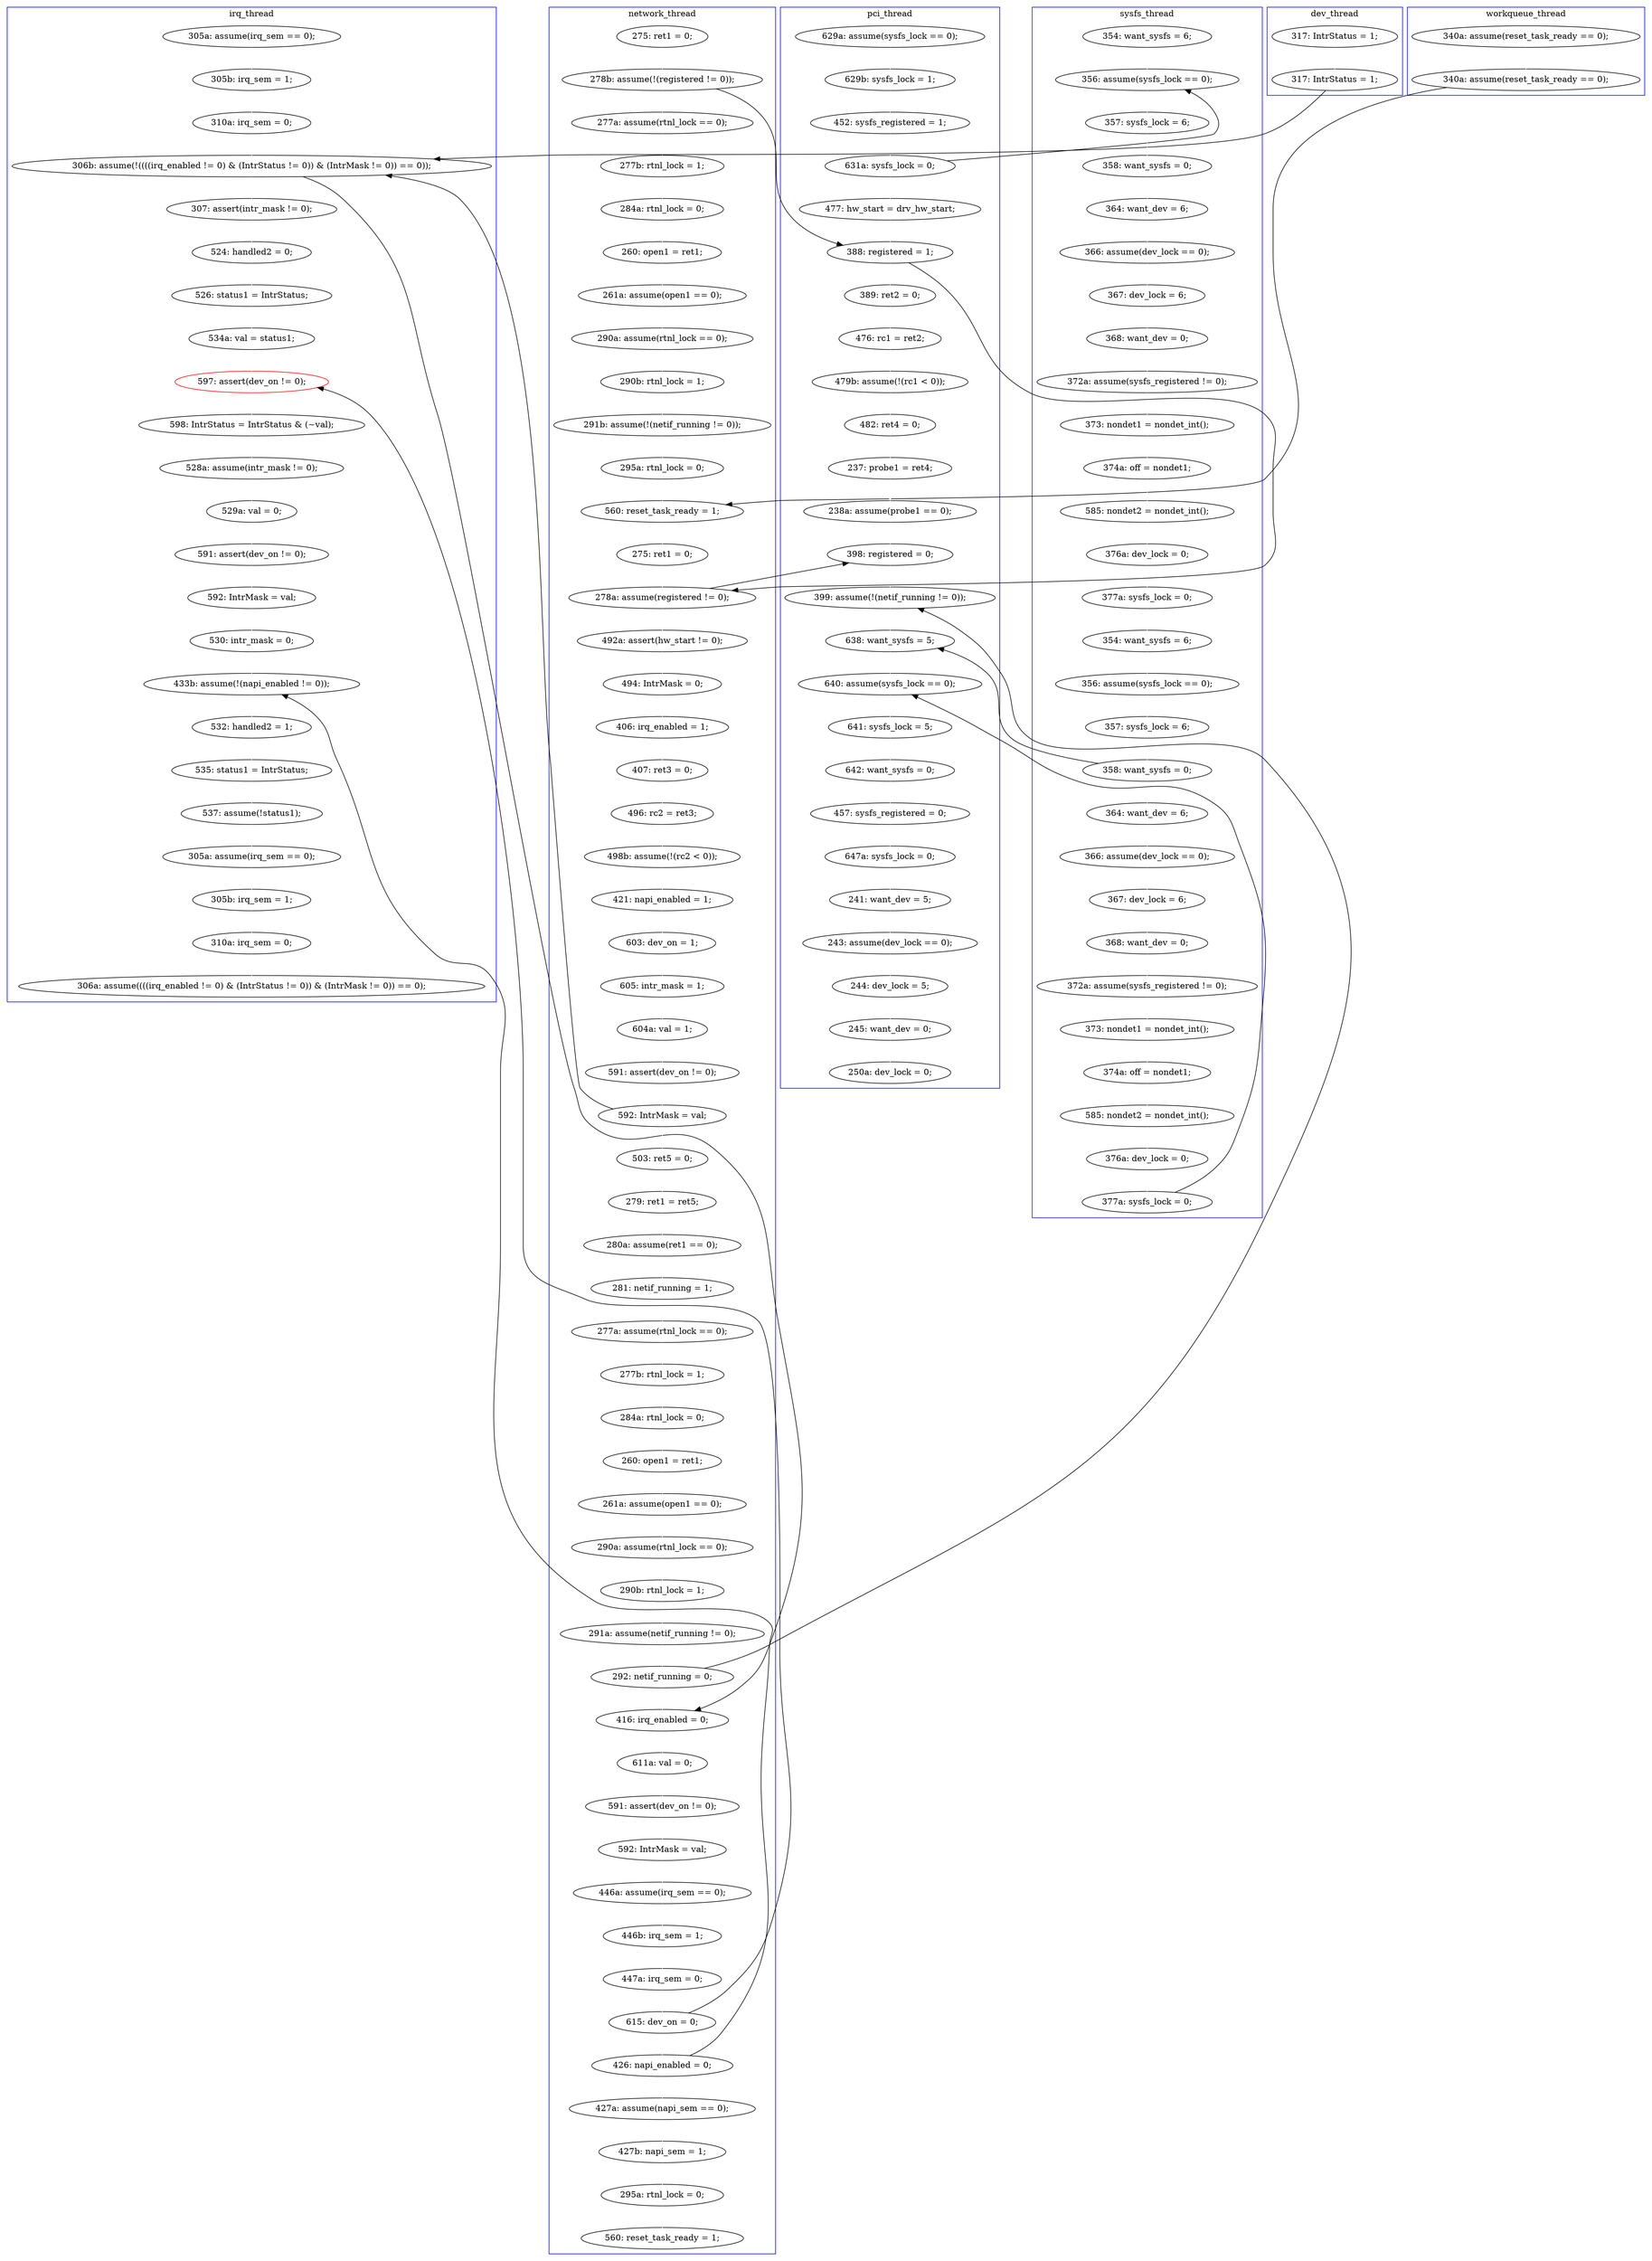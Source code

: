 digraph Counterexample {
	99 -> 100 [color = white, style = solid]
	102 -> 116 [color = black, style = solid, constraint = false]
	51 -> 53 [color = white, style = solid]
	187 -> 191 [color = white, style = solid]
	255 -> 290 [color = black, style = solid, constraint = false]
	111 -> 116 [color = white, style = solid]
	269 -> 290 [color = white, style = solid]
	40 -> 49 [color = white, style = solid]
	261 -> 262 [color = white, style = solid]
	184 -> 186 [color = white, style = solid]
	204 -> 209 [color = white, style = solid]
	216 -> 217 [color = white, style = solid]
	252 -> 253 [color = white, style = solid]
	258 -> 259 [color = white, style = solid]
	90 -> 92 [color = white, style = solid]
	60 -> 61 [color = white, style = solid]
	283 -> 291 [color = black, style = solid, constraint = false]
	170 -> 171 [color = white, style = solid]
	124 -> 129 [color = white, style = solid]
	148 -> 149 [color = white, style = solid]
	274 -> 275 [color = white, style = solid]
	136 -> 137 [color = white, style = solid]
	124 -> 268 [color = black, style = solid, constraint = false]
	231 -> 232 [color = white, style = solid]
	232 -> 234 [color = white, style = solid]
	228 -> 231 [color = white, style = solid]
	49 -> 51 [color = white, style = solid]
	135 -> 136 [color = white, style = solid]
	161 -> 162 [color = white, style = solid]
	225 -> 228 [color = white, style = solid]
	311 -> 312 [color = white, style = solid]
	173 -> 210 [color = white, style = solid]
	34 -> 60 [color = white, style = solid]
	191 -> 192 [color = white, style = solid]
	256 -> 257 [color = white, style = solid]
	186 -> 187 [color = white, style = solid]
	254 -> 255 [color = white, style = solid]
	259 -> 261 [color = white, style = solid]
	152 -> 173 [color = black, style = solid, constraint = false]
	262 -> 263 [color = white, style = solid]
	173 -> 180 [color = black, style = solid, constraint = false]
	107 -> 108 [color = white, style = solid]
	263 -> 266 [color = white, style = solid]
	243 -> 244 [color = white, style = solid]
	249 -> 250 [color = white, style = solid]
	70 -> 73 [color = white, style = solid]
	66 -> 69 [color = white, style = solid]
	101 -> 173 [color = black, style = solid, constraint = false]
	122 -> 124 [color = white, style = solid]
	268 -> 269 [color = white, style = solid]
	31 -> 34 [color = white, style = solid]
	237 -> 241 [color = white, style = solid]
	303 -> 305 [color = white, style = solid]
	292 -> 293 [color = white, style = solid]
	164 -> 167 [color = white, style = solid]
	39 -> 40 [color = white, style = solid]
	219 -> 225 [color = white, style = solid]
	58 -> 59 [color = white, style = solid]
	174 -> 175 [color = white, style = solid]
	79 -> 101 [color = white, style = solid]
	156 -> 159 [color = white, style = solid]
	276 -> 280 [color = white, style = solid]
	163 -> 164 [color = white, style = solid]
	278 -> 283 [color = white, style = solid]
	108 -> 109 [color = white, style = solid]
	293 -> 303 [color = white, style = solid]
	45 -> 102 [color = white, style = solid]
	147 -> 148 [color = white, style = solid]
	152 -> 155 [color = white, style = solid]
	235 -> 237 [color = white, style = solid]
	73 -> 111 [color = white, style = solid]
	87 -> 88 [color = white, style = solid]
	171 -> 174 [color = white, style = solid]
	271 -> 274 [color = white, style = solid]
	257 -> 258 [color = white, style = solid]
	96 -> 99 [color = white, style = solid]
	160 -> 161 [color = white, style = solid]
	100 -> 103 [color = white, style = solid]
	62 -> 63 [color = white, style = solid]
	151 -> 152 [color = white, style = solid]
	159 -> 160 [color = white, style = solid]
	201 -> 204 [color = white, style = solid]
	200 -> 201 [color = white, style = solid]
	192 -> 193 [color = white, style = solid]
	193 -> 195 [color = white, style = solid]
	167 -> 170 [color = white, style = solid]
	291 -> 292 [color = white, style = solid]
	85 -> 86 [color = white, style = solid]
	106 -> 268 [color = white, style = solid]
	247 -> 249 [color = white, style = solid]
	162 -> 163 [color = white, style = solid]
	308 -> 310 [color = white, style = solid]
	180 -> 184 [color = white, style = solid]
	175 -> 269 [color = black, style = solid, constraint = false]
	83 -> 84 [color = white, style = solid]
	86 -> 87 [color = white, style = solid]
	93 -> 94 [color = white, style = solid]
	312 -> 313 [color = white, style = solid]
	116 -> 122 [color = white, style = solid]
	143 -> 147 [color = white, style = solid]
	290 -> 291 [color = white, style = solid]
	137 -> 140 [color = white, style = solid]
	217 -> 219 [color = white, style = solid]
	310 -> 311 [color = white, style = solid]
	140 -> 143 [color = white, style = solid]
	305 -> 308 [color = white, style = solid]
	103 -> 106 [color = white, style = solid]
	199 -> 200 [color = white, style = solid]
	130 -> 135 [color = white, style = solid]
	253 -> 254 [color = white, style = solid]
	241 -> 243 [color = white, style = solid]
	34 -> 58 [color = black, style = solid, constraint = false]
	89 -> 90 [color = white, style = solid]
	84 -> 85 [color = white, style = solid]
	266 -> 278 [color = white, style = solid]
	61 -> 62 [color = white, style = solid]
	275 -> 276 [color = white, style = solid]
	244 -> 271 [color = white, style = solid]
	129 -> 130 [color = white, style = solid]
	149 -> 151 [color = white, style = solid]
	195 -> 225 [color = black, style = solid, constraint = false]
	175 -> 180 [color = white, style = solid]
	88 -> 89 [color = white, style = solid]
	234 -> 235 [color = white, style = solid]
	199 -> 241 [color = black, style = solid, constraint = false]
	250 -> 252 [color = white, style = solid]
	59 -> 96 [color = white, style = solid]
	58 -> 124 [color = black, style = solid, constraint = false]
	94 -> 247 [color = white, style = solid]
	255 -> 256 [color = white, style = solid]
	53 -> 58 [color = white, style = solid]
	69 -> 70 [color = white, style = solid]
	51 -> 84 [color = black, style = solid, constraint = false]
	63 -> 66 [color = white, style = solid]
	195 -> 199 [color = white, style = solid]
	155 -> 156 [color = white, style = solid]
	210 -> 216 [color = white, style = solid]
	109 -> 173 [color = white, style = solid]
	92 -> 93 [color = white, style = solid]
	subgraph cluster5 {
		label = workqueue_thread
		color = blue
		102  [label = "340a: assume(reset_task_ready == 0);"]
		45  [label = "340a: assume(reset_task_ready == 0);"]
	}
	subgraph cluster7 {
		label = dev_thread
		color = blue
		101  [label = "317: IntrStatus = 1;"]
		79  [label = "317: IntrStatus = 1;"]
	}
	subgraph cluster6 {
		label = sysfs_thread
		color = blue
		89  [label = "367: dev_lock = 6;"]
		278  [label = "376a: dev_lock = 0;"]
		83  [label = "354: want_sysfs = 6;"]
		94  [label = "374a: off = nondet1;"]
		263  [label = "374a: off = nondet1;"]
		85  [label = "357: sysfs_lock = 6;"]
		92  [label = "372a: assume(sysfs_registered != 0);"]
		261  [label = "372a: assume(sysfs_registered != 0);"]
		283  [label = "377a: sysfs_lock = 0;"]
		252  [label = "354: want_sysfs = 6;"]
		93  [label = "373: nondet1 = nondet_int();"]
		258  [label = "367: dev_lock = 6;"]
		87  [label = "364: want_dev = 6;"]
		262  [label = "373: nondet1 = nondet_int();"]
		257  [label = "366: assume(dev_lock == 0);"]
		88  [label = "366: assume(dev_lock == 0);"]
		254  [label = "357: sysfs_lock = 6;"]
		250  [label = "377a: sysfs_lock = 0;"]
		84  [label = "356: assume(sysfs_lock == 0);"]
		259  [label = "368: want_dev = 0;"]
		256  [label = "364: want_dev = 6;"]
		266  [label = "585: nondet2 = nondet_int();"]
		253  [label = "356: assume(sysfs_lock == 0);"]
		90  [label = "368: want_dev = 0;"]
		247  [label = "585: nondet2 = nondet_int();"]
		255  [label = "358: want_sysfs = 0;"]
		86  [label = "358: want_sysfs = 0;"]
		249  [label = "376a: dev_lock = 0;"]
	}
	subgraph cluster1 {
		label = pci_thread
		color = blue
		40  [label = "629b: sysfs_lock = 1;"]
		49  [label = "452: sysfs_registered = 1;"]
		312  [label = "245: want_dev = 0;"]
		269  [label = "399: assume(!(netif_running != 0));"]
		311  [label = "244: dev_lock = 5;"]
		290  [label = "638: want_sysfs = 5;"]
		103  [label = "237: probe1 = ret4;"]
		100  [label = "482: ret4 = 0;"]
		310  [label = "243: assume(dev_lock == 0);"]
		305  [label = "647a: sysfs_lock = 0;"]
		106  [label = "238a: assume(probe1 == 0);"]
		268  [label = "398: registered = 0;"]
		59  [label = "389: ret2 = 0;"]
		291  [label = "640: assume(sysfs_lock == 0);"]
		99  [label = "479b: assume(!(rc1 < 0));"]
		39  [label = "629a: assume(sysfs_lock == 0);"]
		51  [label = "631a: sysfs_lock = 0;"]
		292  [label = "641: sysfs_lock = 5;"]
		53  [label = "477: hw_start = drv_hw_start;"]
		303  [label = "457: sysfs_registered = 0;"]
		308  [label = "241: want_dev = 5;"]
		58  [label = "388: registered = 1;"]
		313  [label = "250a: dev_lock = 0;"]
		293  [label = "642: want_sysfs = 0;"]
		96  [label = "476: rc1 = ret2;"]
	}
	subgraph cluster2 {
		label = network_thread
		color = blue
		162  [label = "277b: rtnl_lock = 1;"]
		129  [label = "492a: assert(hw_start != 0);"]
		62  [label = "284a: rtnl_lock = 0;"]
		163  [label = "284a: rtnl_lock = 0;"]
		124  [label = "278a: assume(registered != 0);"]
		111  [label = "295a: rtnl_lock = 0;"]
		60  [label = "277a: assume(rtnl_lock == 0);"]
		135  [label = "406: irq_enabled = 1;"]
		209  [label = "560: reset_task_ready = 1;"]
		201  [label = "427b: napi_sem = 1;"]
		151  [label = "591: assert(dev_on != 0);"]
		204  [label = "295a: rtnl_lock = 0;"]
		200  [label = "427a: assume(napi_sem == 0);"]
		167  [label = "261a: assume(open1 == 0);"]
		136  [label = "407: ret3 = 0;"]
		193  [label = "447a: irq_sem = 0;"]
		116  [label = "560: reset_task_ready = 1;"]
		186  [label = "591: assert(dev_on != 0);"]
		31  [label = "275: ret1 = 0;"]
		170  [label = "290a: assume(rtnl_lock == 0);"]
		164  [label = "260: open1 = ret1;"]
		147  [label = "603: dev_on = 1;"]
		187  [label = "592: IntrMask = val;"]
		180  [label = "416: irq_enabled = 0;"]
		161  [label = "277a: assume(rtnl_lock == 0);"]
		61  [label = "277b: rtnl_lock = 1;"]
		69  [label = "290a: assume(rtnl_lock == 0);"]
		137  [label = "496: rc2 = ret3;"]
		130  [label = "494: IntrMask = 0;"]
		159  [label = "280a: assume(ret1 == 0);"]
		160  [label = "281: netif_running = 1;"]
		63  [label = "260: open1 = ret1;"]
		192  [label = "446b: irq_sem = 1;"]
		70  [label = "290b: rtnl_lock = 1;"]
		66  [label = "261a: assume(open1 == 0);"]
		184  [label = "611a: val = 0;"]
		199  [label = "426: napi_enabled = 0;"]
		195  [label = "615: dev_on = 0;"]
		148  [label = "605: intr_mask = 1;"]
		155  [label = "503: ret5 = 0;"]
		175  [label = "292: netif_running = 0;"]
		156  [label = "279: ret1 = ret5;"]
		140  [label = "498b: assume(!(rc2 < 0));"]
		73  [label = "291b: assume(!(netif_running != 0));"]
		171  [label = "290b: rtnl_lock = 1;"]
		174  [label = "291a: assume(netif_running != 0);"]
		34  [label = "278b: assume(!(registered != 0));"]
		122  [label = "275: ret1 = 0;"]
		143  [label = "421: napi_enabled = 1;"]
		152  [label = "592: IntrMask = val;"]
		191  [label = "446a: assume(irq_sem == 0);"]
		149  [label = "604a: val = 1;"]
	}
	subgraph cluster3 {
		label = irq_thread
		color = blue
		232  [label = "529a: val = 0;"]
		219  [label = "534a: val = status1;"]
		244  [label = "535: status1 = IntrStatus;"]
		216  [label = "524: handled2 = 0;"]
		173  [label = "306b: assume(!((((irq_enabled != 0) & (IntrStatus != 0)) & (IntrMask != 0)) == 0));"]
		275  [label = "305b: irq_sem = 1;"]
		276  [label = "310a: irq_sem = 0;"]
		107  [label = "305a: assume(irq_sem == 0);"]
		109  [label = "310a: irq_sem = 0;"]
		271  [label = "537: assume(!status1);"]
		237  [label = "530: intr_mask = 0;"]
		243  [label = "532: handled2 = 1;"]
		231  [label = "528a: assume(intr_mask != 0);"]
		235  [label = "592: IntrMask = val;"]
		280  [label = "306a: assume((((irq_enabled != 0) & (IntrStatus != 0)) & (IntrMask != 0)) == 0);"]
		234  [label = "591: assert(dev_on != 0);"]
		108  [label = "305b: irq_sem = 1;"]
		274  [label = "305a: assume(irq_sem == 0);"]
		241  [label = "433b: assume(!(napi_enabled != 0));"]
		217  [label = "526: status1 = IntrStatus;"]
		210  [label = "307: assert(intr_mask != 0);"]
		225  [label = "597: assert(dev_on != 0);", color = red]
		228  [label = "598: IntrStatus = IntrStatus & (~val);"]
	}
}